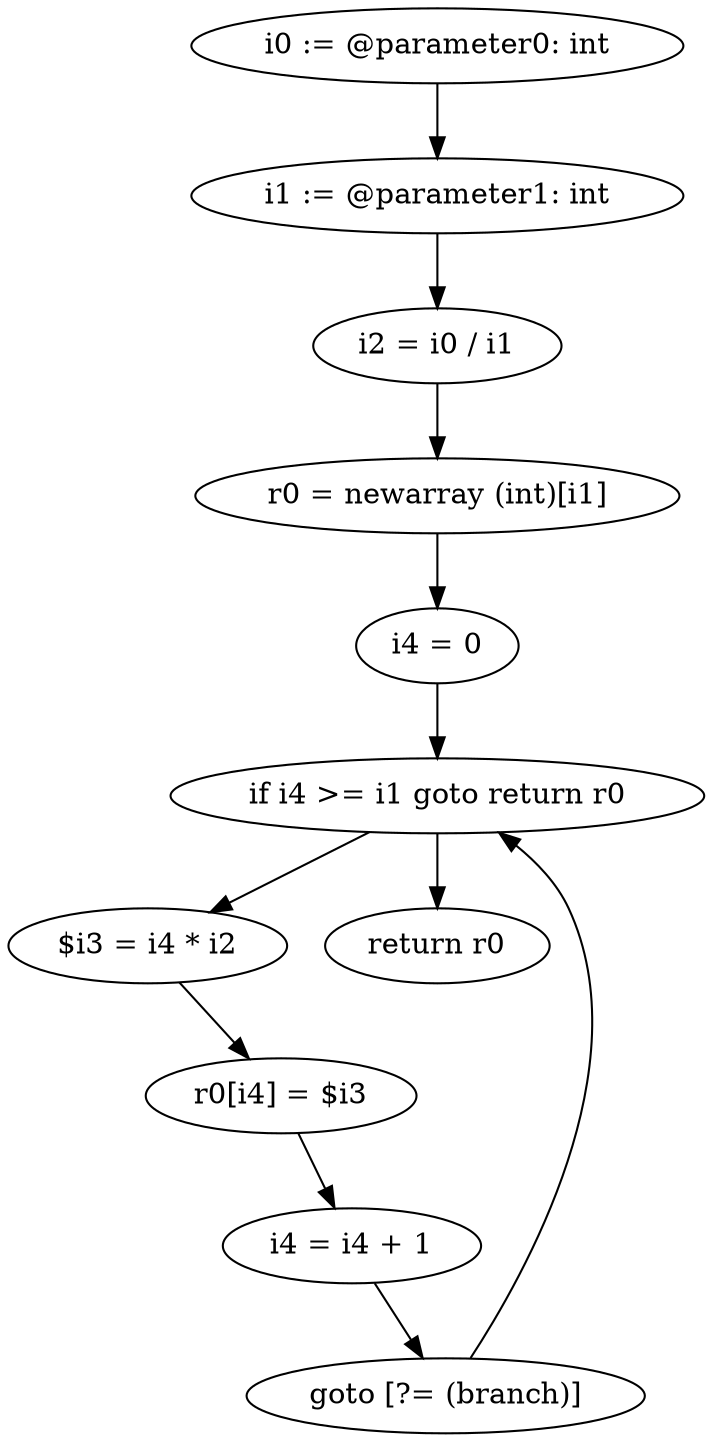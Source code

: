 digraph "unitGraph" {
    "i0 := @parameter0: int"
    "i1 := @parameter1: int"
    "i2 = i0 / i1"
    "r0 = newarray (int)[i1]"
    "i4 = 0"
    "if i4 >= i1 goto return r0"
    "$i3 = i4 * i2"
    "r0[i4] = $i3"
    "i4 = i4 + 1"
    "goto [?= (branch)]"
    "return r0"
    "i0 := @parameter0: int"->"i1 := @parameter1: int";
    "i1 := @parameter1: int"->"i2 = i0 / i1";
    "i2 = i0 / i1"->"r0 = newarray (int)[i1]";
    "r0 = newarray (int)[i1]"->"i4 = 0";
    "i4 = 0"->"if i4 >= i1 goto return r0";
    "if i4 >= i1 goto return r0"->"$i3 = i4 * i2";
    "if i4 >= i1 goto return r0"->"return r0";
    "$i3 = i4 * i2"->"r0[i4] = $i3";
    "r0[i4] = $i3"->"i4 = i4 + 1";
    "i4 = i4 + 1"->"goto [?= (branch)]";
    "goto [?= (branch)]"->"if i4 >= i1 goto return r0";
}
